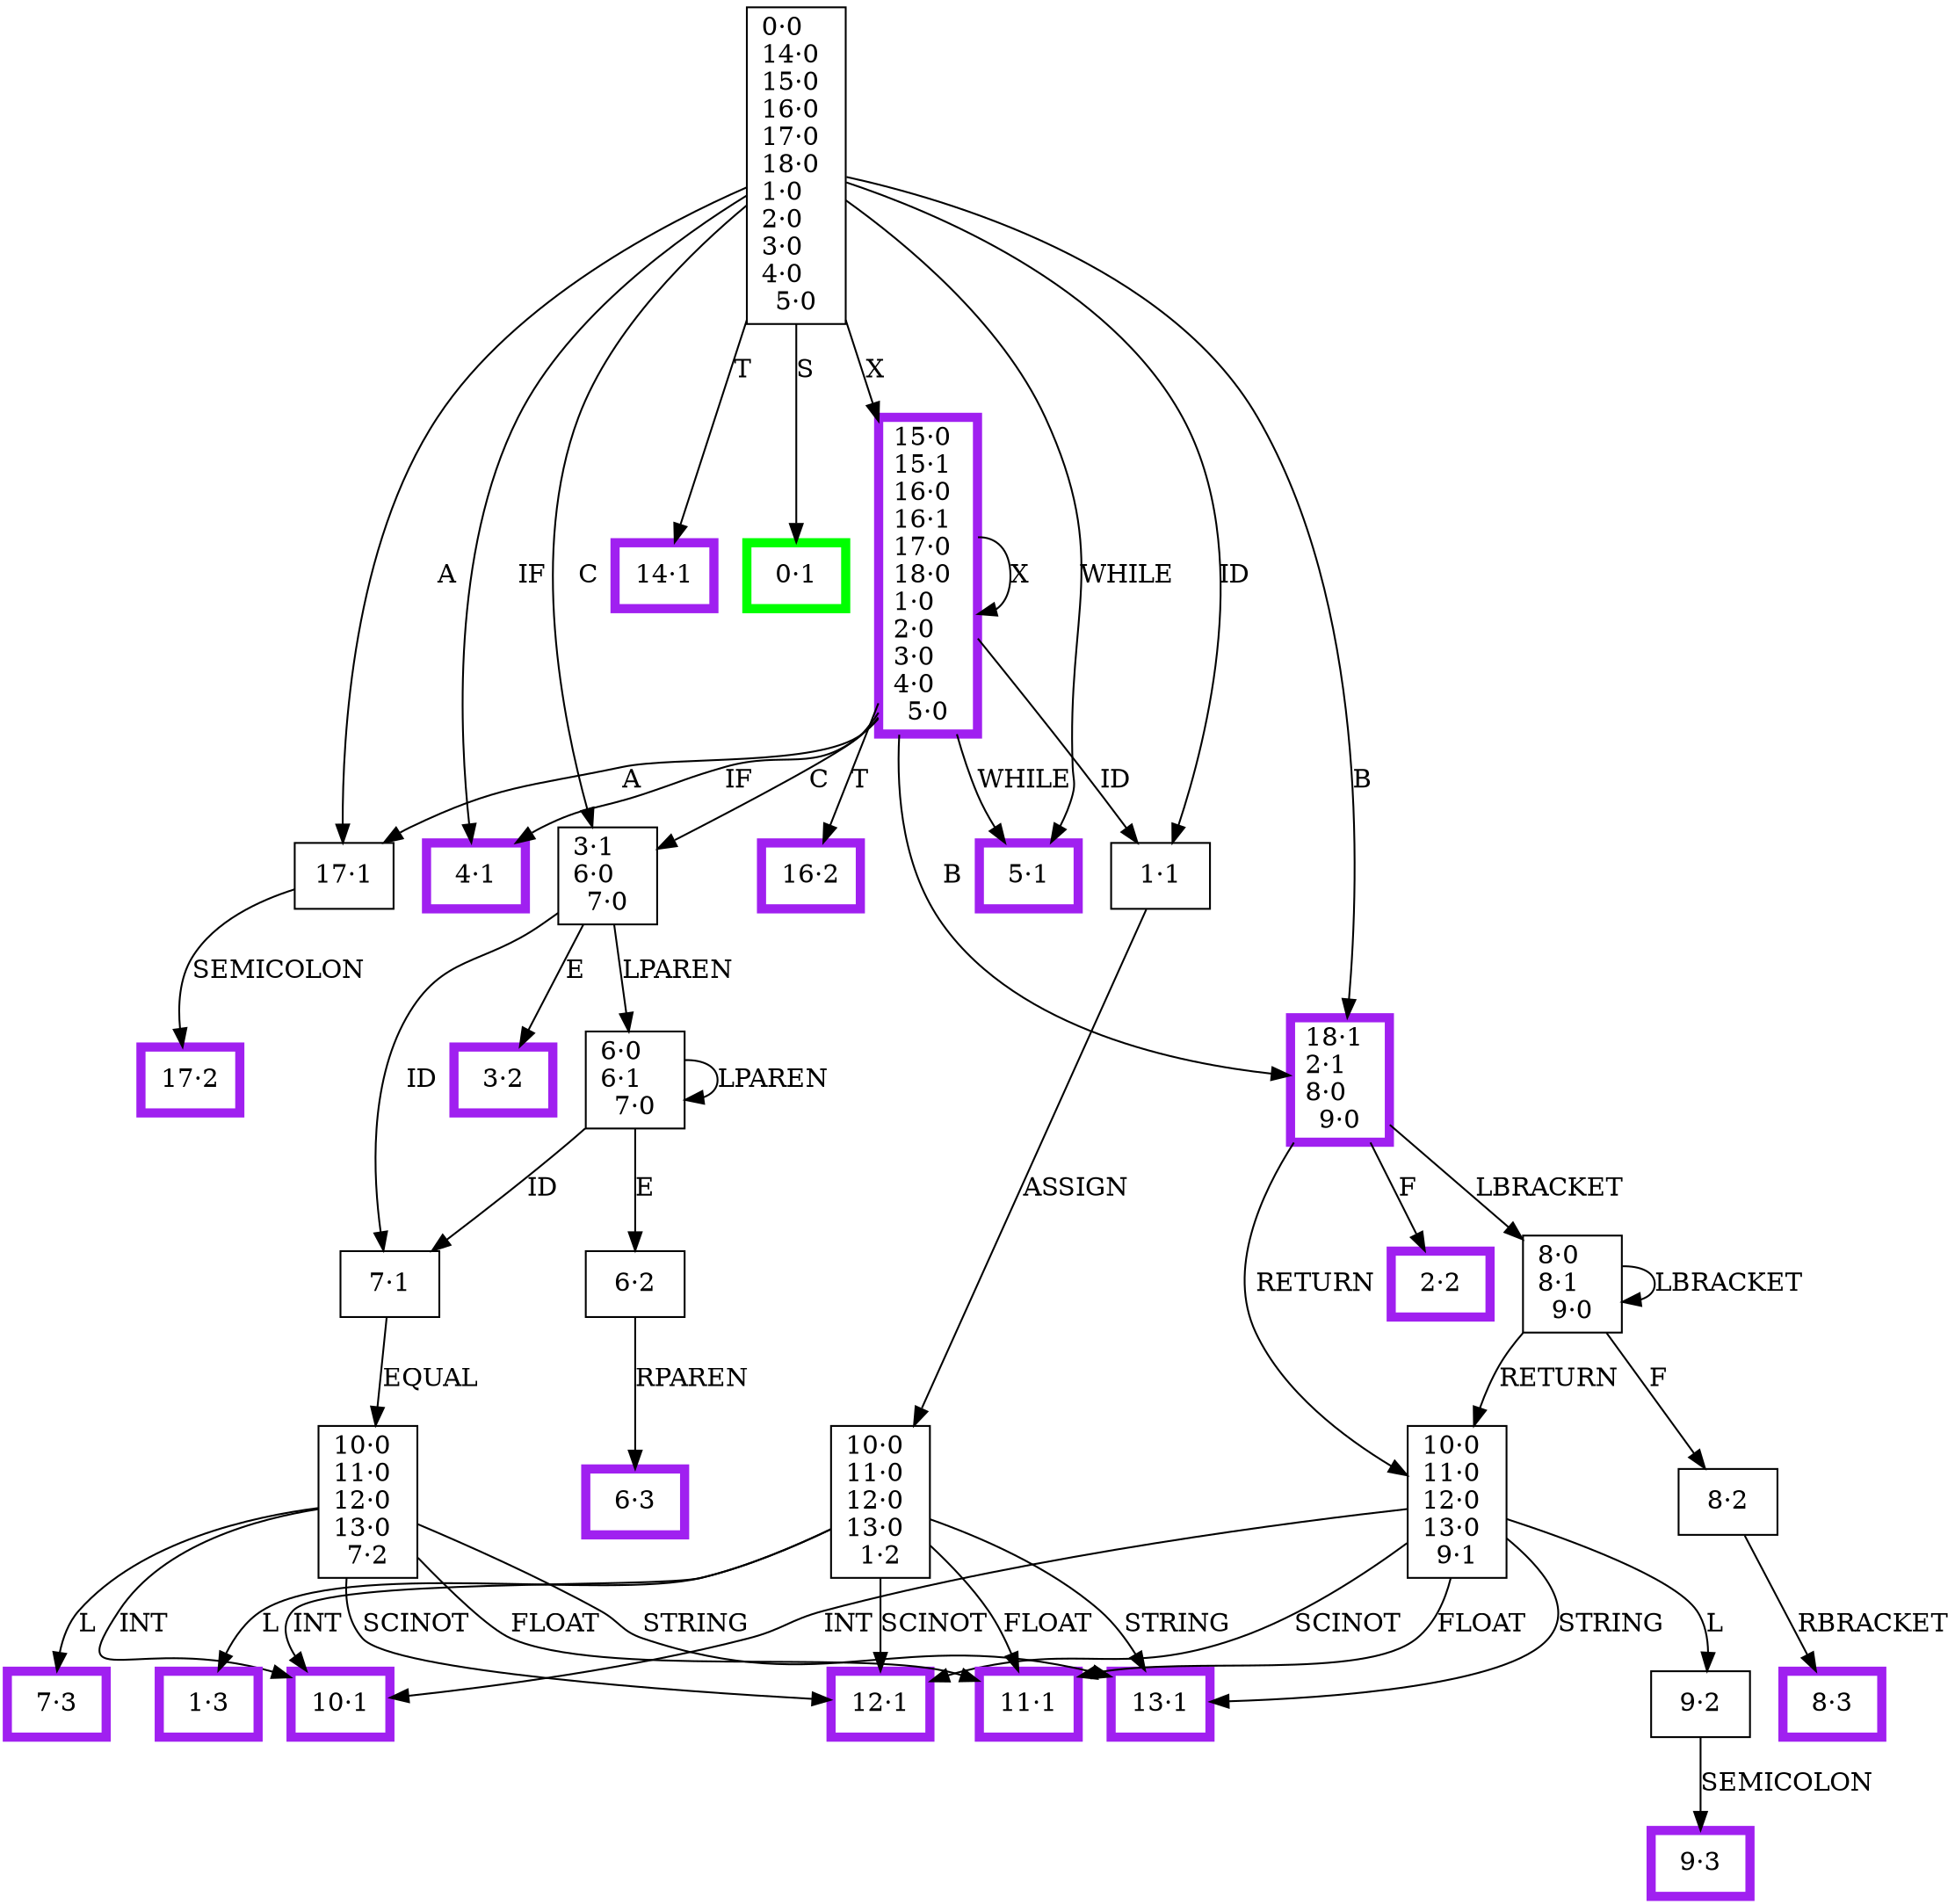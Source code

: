 digraph {
    0 [ label = "0·0\l14·0\l15·0\l16·0\l17·0\l18·0\l1·0\l2·0\l3·0\l4·0\l5·0" shape=box]
    1 [ label = "4·1" shape=box, color=purple, penwidth=5]
    2 [ label = "1·1" shape=box]
    3 [ label = "5·1" shape=box, color=purple, penwidth=5]
    4 [ label = "14·1" shape=box, color=purple, penwidth=5]
    5 [ label = "0·1" shape=box, color=green, penwidth=5]
    6 [ label = "15·0\l15·1\l16·0\l16·1\l17·0\l18·0\l1·0\l2·0\l3·0\l4·0\l5·0" shape=box, color=purple, penwidth=5]
    7 [ label = "3·1\l6·0\l7·0" shape=box]
    8 [ label = "18·1\l2·1\l8·0\l9·0" shape=box, color=purple, penwidth=5]
    9 [ label = "17·1" shape=box]
    10 [ label = "17·2" shape=box, color=purple, penwidth=5]
    11 [ label = "10·0\l11·0\l12·0\l13·0\l9·1" shape=box]
    12 [ label = "2·2" shape=box, color=purple, penwidth=5]
    13 [ label = "8·0\l8·1\l9·0" shape=box]
    14 [ label = "8·2" shape=box]
    15 [ label = "8·3" shape=box, color=purple, penwidth=5]
    16 [ label = "10·1" shape=box, color=purple, penwidth=5]
    17 [ label = "13·1" shape=box, color=purple, penwidth=5]
    18 [ label = "12·1" shape=box, color=purple, penwidth=5]
    19 [ label = "9·2" shape=box]
    20 [ label = "11·1" shape=box, color=purple, penwidth=5]
    21 [ label = "9·3" shape=box, color=purple, penwidth=5]
    22 [ label = "3·2" shape=box, color=purple, penwidth=5]
    23 [ label = "6·0\l6·1\l7·0" shape=box]
    24 [ label = "7·1" shape=box]
    25 [ label = "10·0\l11·0\l12·0\l13·0\l7·2" shape=box]
    26 [ label = "7·3" shape=box, color=purple, penwidth=5]
    27 [ label = "6·2" shape=box]
    28 [ label = "6·3" shape=box, color=purple, penwidth=5]
    29 [ label = "16·2" shape=box, color=purple, penwidth=5]
    30 [ label = "10·0\l11·0\l12·0\l13·0\l1·2" shape=box]
    31 [ label = "1·3" shape=box, color=purple, penwidth=5]
    0 -> 2 [ label = "ID" ]
    0 -> 9 [ label = "A" ]
    0 -> 3 [ label = "WHILE" ]
    0 -> 4 [ label = "T" ]
    0 -> 5 [ label = "S" ]
    0 -> 7 [ label = "C" ]
    0 -> 6 [ label = "X" ]
    0 -> 1 [ label = "IF" ]
    0 -> 8 [ label = "B" ]
    2 -> 30 [ label = "ASSIGN" ]
    6 -> 7 [ label = "C" ]
    6 -> 2 [ label = "ID" ]
    6 -> 9 [ label = "A" ]
    6 -> 6 [ label = "X" ]
    6 -> 29 [ label = "T" ]
    6 -> 1 [ label = "IF" ]
    6 -> 3 [ label = "WHILE" ]
    6 -> 8 [ label = "B" ]
    7 -> 22 [ label = "E" ]
    7 -> 23 [ label = "LPAREN" ]
    7 -> 24 [ label = "ID" ]
    8 -> 11 [ label = "RETURN" ]
    8 -> 12 [ label = "F" ]
    8 -> 13 [ label = "LBRACKET" ]
    9 -> 10 [ label = "SEMICOLON" ]
    11 -> 18 [ label = "SCINOT" ]
    11 -> 16 [ label = "INT" ]
    11 -> 20 [ label = "FLOAT" ]
    11 -> 19 [ label = "L" ]
    11 -> 17 [ label = "STRING" ]
    13 -> 13 [ label = "LBRACKET" ]
    13 -> 14 [ label = "F" ]
    13 -> 11 [ label = "RETURN" ]
    14 -> 15 [ label = "RBRACKET" ]
    19 -> 21 [ label = "SEMICOLON" ]
    23 -> 23 [ label = "LPAREN" ]
    23 -> 27 [ label = "E" ]
    23 -> 24 [ label = "ID" ]
    24 -> 25 [ label = "EQUAL" ]
    25 -> 16 [ label = "INT" ]
    25 -> 26 [ label = "L" ]
    25 -> 17 [ label = "STRING" ]
    25 -> 18 [ label = "SCINOT" ]
    25 -> 20 [ label = "FLOAT" ]
    27 -> 28 [ label = "RPAREN" ]
    30 -> 20 [ label = "FLOAT" ]
    30 -> 31 [ label = "L" ]
    30 -> 16 [ label = "INT" ]
    30 -> 18 [ label = "SCINOT" ]
    30 -> 17 [ label = "STRING" ]
}
